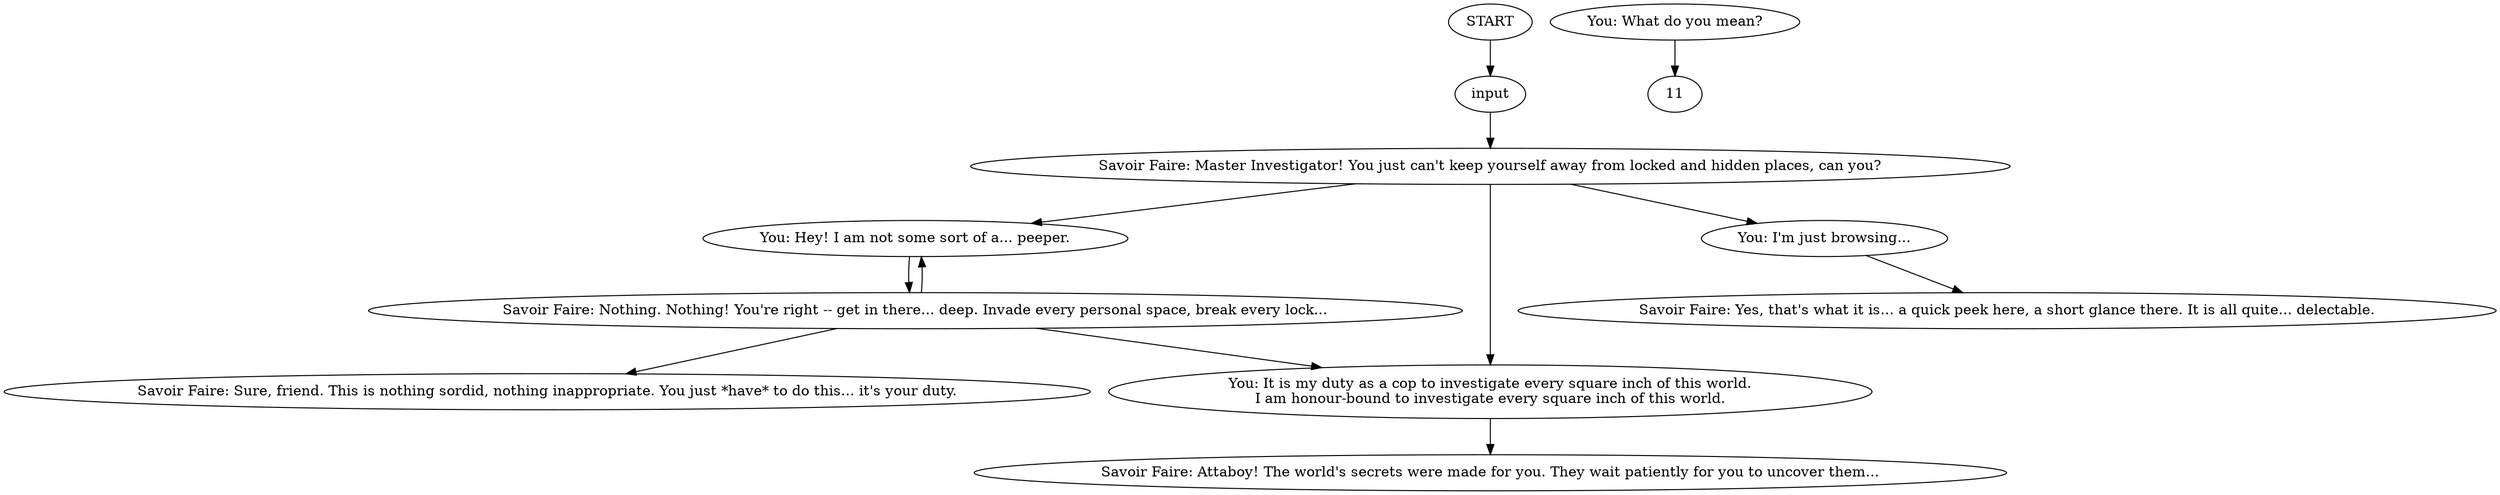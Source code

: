 # THOUGHT / WHAT LIES BENEATH
# Broke into Cuno's parents' room and communist apartment and Gary's apartment and church – counter. Global thought after 2.
# ==================================================
digraph G {
	  0 [label="START"];
	  1 [label="input"];
	  2 [label="Savoir Faire: Attaboy! The world's secrets were made for you. They wait patiently for you to uncover them..."];
	  3 [label="You: Hey! I am not some sort of a... peeper."];
	  4 [label="You: It is my duty as a cop to investigate every square inch of this world.\nI am honour-bound to investigate every square inch of this world.
"];
	  5 [label="Savoir Faire: Master Investigator! You just can't keep yourself away from locked and hidden places, can you?"];
	  6 [label="Savoir Faire: Yes, that's what it is... a quick peek here, a short glance there. It is all quite... delectable."];
	  7 [label="You: What do you mean?"];
	  8 [label="You: I'm just browsing..."];
	  9 [label="Savoir Faire: Sure, friend. This is nothing sordid, nothing inappropriate. You just *have* to do this... it's your duty."];
	  10 [label="Savoir Faire: Nothing. Nothing! You're right -- get in there... deep. Invade every personal space, break every lock..."];
	  0 -> 1
	  1 -> 5
	  3 -> 10
	  4 -> 2
	  5 -> 8
	  5 -> 3
	  5 -> 4
	  7 -> 11
	  8 -> 6
	  10 -> 9
	  10 -> 3
	  10 -> 4
}


